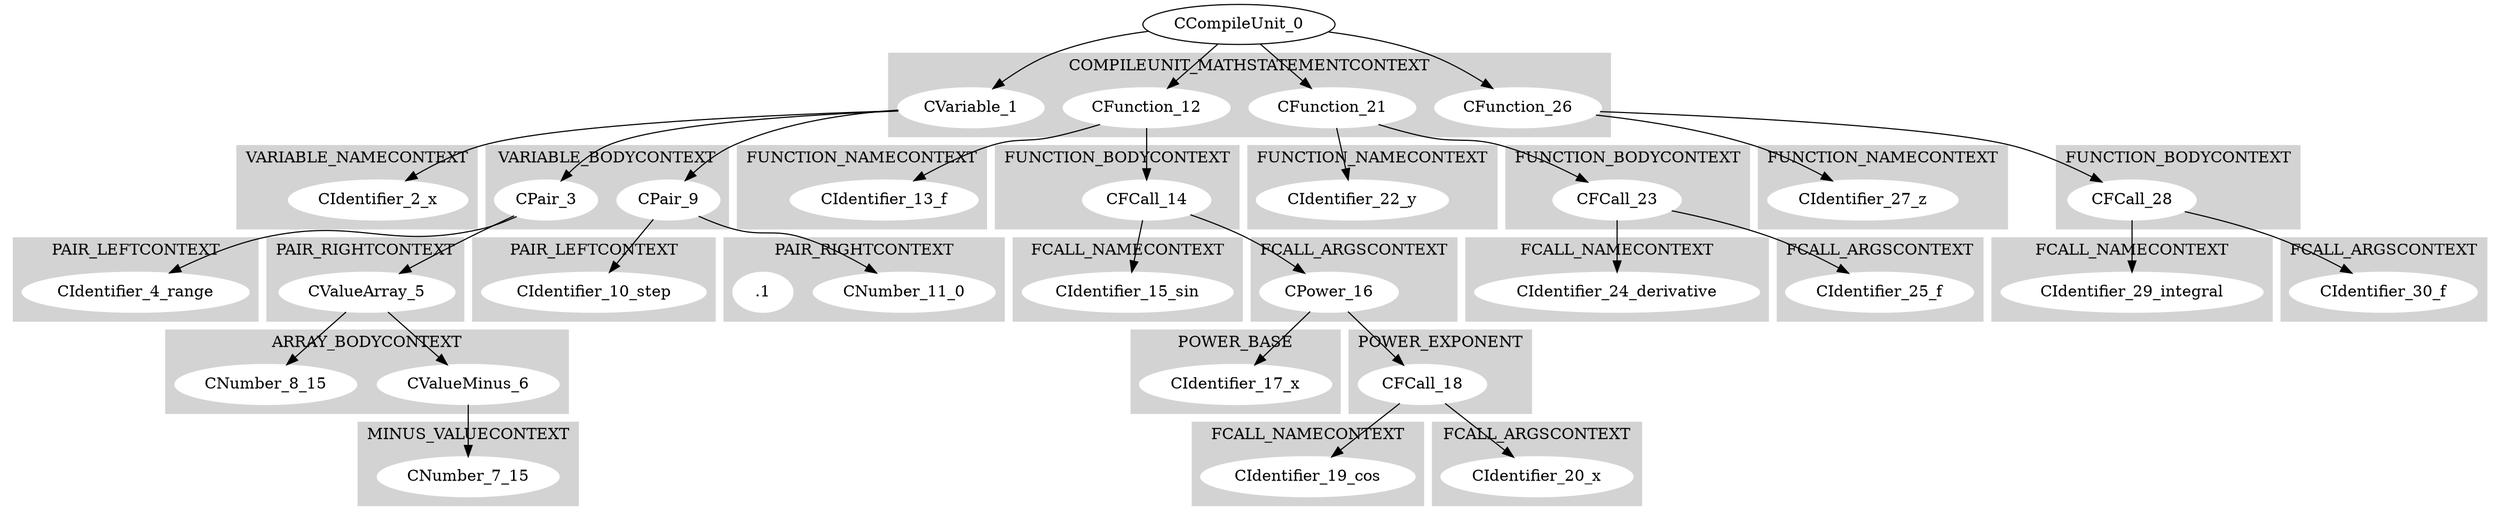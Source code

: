 digraph {
	subgraph cluster0{
		node [style=filled,color=white];
		style=filled;
		color=lightgrey;
		CVariable_1;CFunction_12;CFunction_21;CFunction_26;
		label=COMPILEUNIT_MATHSTATEMENTCONTEXT;
	}
	subgraph cluster1{
		node [style=filled,color=white];
		style=filled;
		color=lightgrey;
		CIdentifier_2_x;
		label=VARIABLE_NAMECONTEXT;
	}
	subgraph cluster2{
		node [style=filled,color=white];
		style=filled;
		color=lightgrey;
		CPair_3;CPair_9;
		label=VARIABLE_BODYCONTEXT;
	}
CVariable_1->CIdentifier_2_x
	subgraph cluster3{
		node [style=filled,color=white];
		style=filled;
		color=lightgrey;
		CIdentifier_4_range;
		label=PAIR_LEFTCONTEXT;
	}
	subgraph cluster4{
		node [style=filled,color=white];
		style=filled;
		color=lightgrey;
		CValueArray_5;
		label=PAIR_RIGHTCONTEXT;
	}
CPair_3->CIdentifier_4_range
	subgraph cluster5{
		node [style=filled,color=white];
		style=filled;
		color=lightgrey;
		CValueMinus_6;CNumber_8_15;
		label=ARRAY_BODYCONTEXT;
	}
	subgraph cluster6{
		node [style=filled,color=white];
		style=filled;
		color=lightgrey;
		CNumber_7_15;
		label=MINUS_VALUECONTEXT;
	}
CValueMinus_6->CNumber_7_15
CValueArray_5->CValueMinus_6
CValueArray_5->CNumber_8_15
CPair_3->CValueArray_5
CVariable_1->CPair_3
	subgraph cluster7{
		node [style=filled,color=white];
		style=filled;
		color=lightgrey;
		CIdentifier_10_step;
		label=PAIR_LEFTCONTEXT;
	}
	subgraph cluster8{
		node [style=filled,color=white];
		style=filled;
		color=lightgrey;
		CNumber_11_0.1;
		label=PAIR_RIGHTCONTEXT;
	}
CPair_9->CIdentifier_10_step
CPair_9->CNumber_11_0.1
CVariable_1->CPair_9
CCompileUnit_0->CVariable_1
	subgraph cluster9{
		node [style=filled,color=white];
		style=filled;
		color=lightgrey;
		CIdentifier_13_f;
		label=FUNCTION_NAMECONTEXT;
	}
	subgraph cluster10{
		node [style=filled,color=white];
		style=filled;
		color=lightgrey;
		CFCall_14;
		label=FUNCTION_BODYCONTEXT;
	}
CFunction_12->CIdentifier_13_f
	subgraph cluster11{
		node [style=filled,color=white];
		style=filled;
		color=lightgrey;
		CIdentifier_15_sin;
		label=FCALL_NAMECONTEXT;
	}
	subgraph cluster12{
		node [style=filled,color=white];
		style=filled;
		color=lightgrey;
		CPower_16;
		label=FCALL_ARGSCONTEXT;
	}
CFCall_14->CIdentifier_15_sin
	subgraph cluster13{
		node [style=filled,color=white];
		style=filled;
		color=lightgrey;
		CIdentifier_17_x;
		label=POWER_BASE;
	}
	subgraph cluster14{
		node [style=filled,color=white];
		style=filled;
		color=lightgrey;
		CFCall_18;
		label=POWER_EXPONENT;
	}
CPower_16->CIdentifier_17_x
	subgraph cluster15{
		node [style=filled,color=white];
		style=filled;
		color=lightgrey;
		CIdentifier_19_cos;
		label=FCALL_NAMECONTEXT;
	}
	subgraph cluster16{
		node [style=filled,color=white];
		style=filled;
		color=lightgrey;
		CIdentifier_20_x;
		label=FCALL_ARGSCONTEXT;
	}
CFCall_18->CIdentifier_19_cos
CFCall_18->CIdentifier_20_x
CPower_16->CFCall_18
CFCall_14->CPower_16
CFunction_12->CFCall_14
CCompileUnit_0->CFunction_12
	subgraph cluster17{
		node [style=filled,color=white];
		style=filled;
		color=lightgrey;
		CIdentifier_22_y;
		label=FUNCTION_NAMECONTEXT;
	}
	subgraph cluster18{
		node [style=filled,color=white];
		style=filled;
		color=lightgrey;
		CFCall_23;
		label=FUNCTION_BODYCONTEXT;
	}
CFunction_21->CIdentifier_22_y
	subgraph cluster19{
		node [style=filled,color=white];
		style=filled;
		color=lightgrey;
		CIdentifier_24_derivative;
		label=FCALL_NAMECONTEXT;
	}
	subgraph cluster20{
		node [style=filled,color=white];
		style=filled;
		color=lightgrey;
		CIdentifier_25_f;
		label=FCALL_ARGSCONTEXT;
	}
CFCall_23->CIdentifier_24_derivative
CFCall_23->CIdentifier_25_f
CFunction_21->CFCall_23
CCompileUnit_0->CFunction_21
	subgraph cluster21{
		node [style=filled,color=white];
		style=filled;
		color=lightgrey;
		CIdentifier_27_z;
		label=FUNCTION_NAMECONTEXT;
	}
	subgraph cluster22{
		node [style=filled,color=white];
		style=filled;
		color=lightgrey;
		CFCall_28;
		label=FUNCTION_BODYCONTEXT;
	}
CFunction_26->CIdentifier_27_z
	subgraph cluster23{
		node [style=filled,color=white];
		style=filled;
		color=lightgrey;
		CIdentifier_29_integral;
		label=FCALL_NAMECONTEXT;
	}
	subgraph cluster24{
		node [style=filled,color=white];
		style=filled;
		color=lightgrey;
		CIdentifier_30_f;
		label=FCALL_ARGSCONTEXT;
	}
CFCall_28->CIdentifier_29_integral
CFCall_28->CIdentifier_30_f
CFunction_26->CFCall_28
CCompileUnit_0->CFunction_26
}
